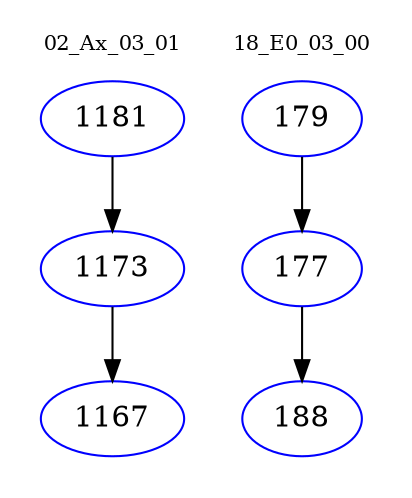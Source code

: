 digraph{
subgraph cluster_0 {
color = white
label = "02_Ax_03_01";
fontsize=10;
T0_1181 [label="1181", color="blue"]
T0_1181 -> T0_1173 [color="black"]
T0_1173 [label="1173", color="blue"]
T0_1173 -> T0_1167 [color="black"]
T0_1167 [label="1167", color="blue"]
}
subgraph cluster_1 {
color = white
label = "18_E0_03_00";
fontsize=10;
T1_179 [label="179", color="blue"]
T1_179 -> T1_177 [color="black"]
T1_177 [label="177", color="blue"]
T1_177 -> T1_188 [color="black"]
T1_188 [label="188", color="blue"]
}
}
